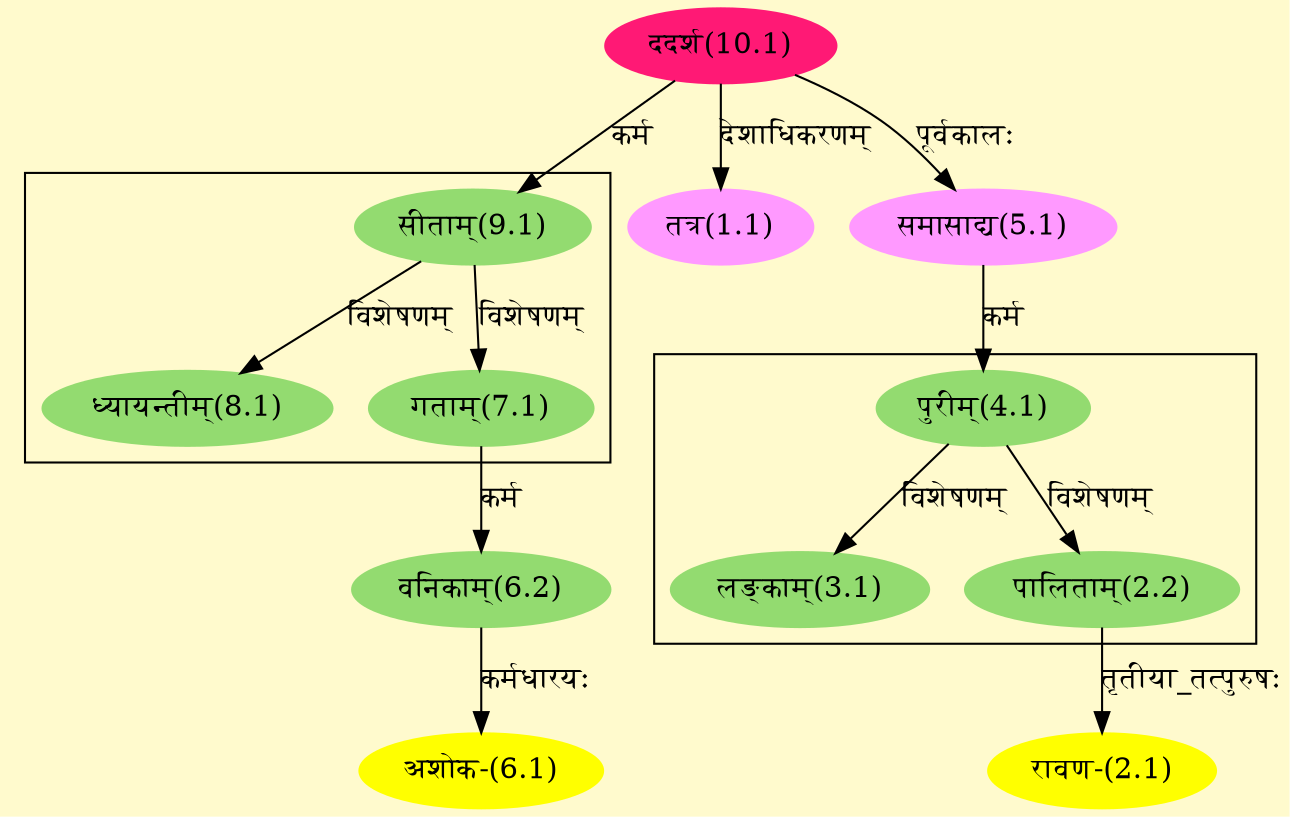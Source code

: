 digraph G{
rankdir=BT;
 compound=true;
 bgcolor="lemonchiffon1";

subgraph cluster_1{
Node2_2 [style=filled, color="#93DB70" label = "पालिताम्(2.2)"]
Node4_1 [style=filled, color="#93DB70" label = "पुरीम्(4.1)"]
Node3_1 [style=filled, color="#93DB70" label = "लङ्काम्(3.1)"]

}

subgraph cluster_2{
Node7_1 [style=filled, color="#93DB70" label = "गताम्(7.1)"]
Node9_1 [style=filled, color="#93DB70" label = "सीताम्(9.1)"]
Node8_1 [style=filled, color="#93DB70" label = "ध्यायन्तीम्(8.1)"]

}
Node1_1 [style=filled, color="#FF99FF" label = "तत्र(1.1)"]
Node10_1 [style=filled, color="#FF1975" label = "ददर्श(10.1)"]
Node2_1 [style=filled, color="#FFFF00" label = "रावण-(2.1)"]
Node2_2 [style=filled, color="#93DB70" label = "पालिताम्(2.2)"]
Node4_1 [style=filled, color="#93DB70" label = "पुरीम्(4.1)"]
Node5_1 [style=filled, color="#FF99FF" label = "समासाद्य(5.1)"]
Node6_1 [style=filled, color="#FFFF00" label = "अशोक-(6.1)"]
Node6_2 [style=filled, color="#93DB70" label = "वनिकाम्(6.2)"]
Node7_1 [style=filled, color="#93DB70" label = "गताम्(7.1)"]
Node9_1 [style=filled, color="#93DB70" label = "सीताम्(9.1)"]
/* Start of Relations section */

Node1_1 -> Node10_1 [  label="देशाधिकरणम्"  dir="back" ]
Node2_1 -> Node2_2 [  label="तृतीया_तत्पुरुषः"  dir="back" ]
Node2_2 -> Node4_1 [  label="विशेषणम्"  dir="back" ]
Node3_1 -> Node4_1 [  label="विशेषणम्"  dir="back" ]
Node4_1 -> Node5_1 [  label="कर्म"  dir="back" ]
Node5_1 -> Node10_1 [  label="पूर्वकालः"  dir="back" ]
Node6_1 -> Node6_2 [  label="कर्मधारयः"  dir="back" ]
Node6_2 -> Node7_1 [  label="कर्म"  dir="back" ]
Node7_1 -> Node9_1 [  label="विशेषणम्"  dir="back" ]
Node8_1 -> Node9_1 [  label="विशेषणम्"  dir="back" ]
Node9_1 -> Node10_1 [  label="कर्म"  dir="back" ]
}
